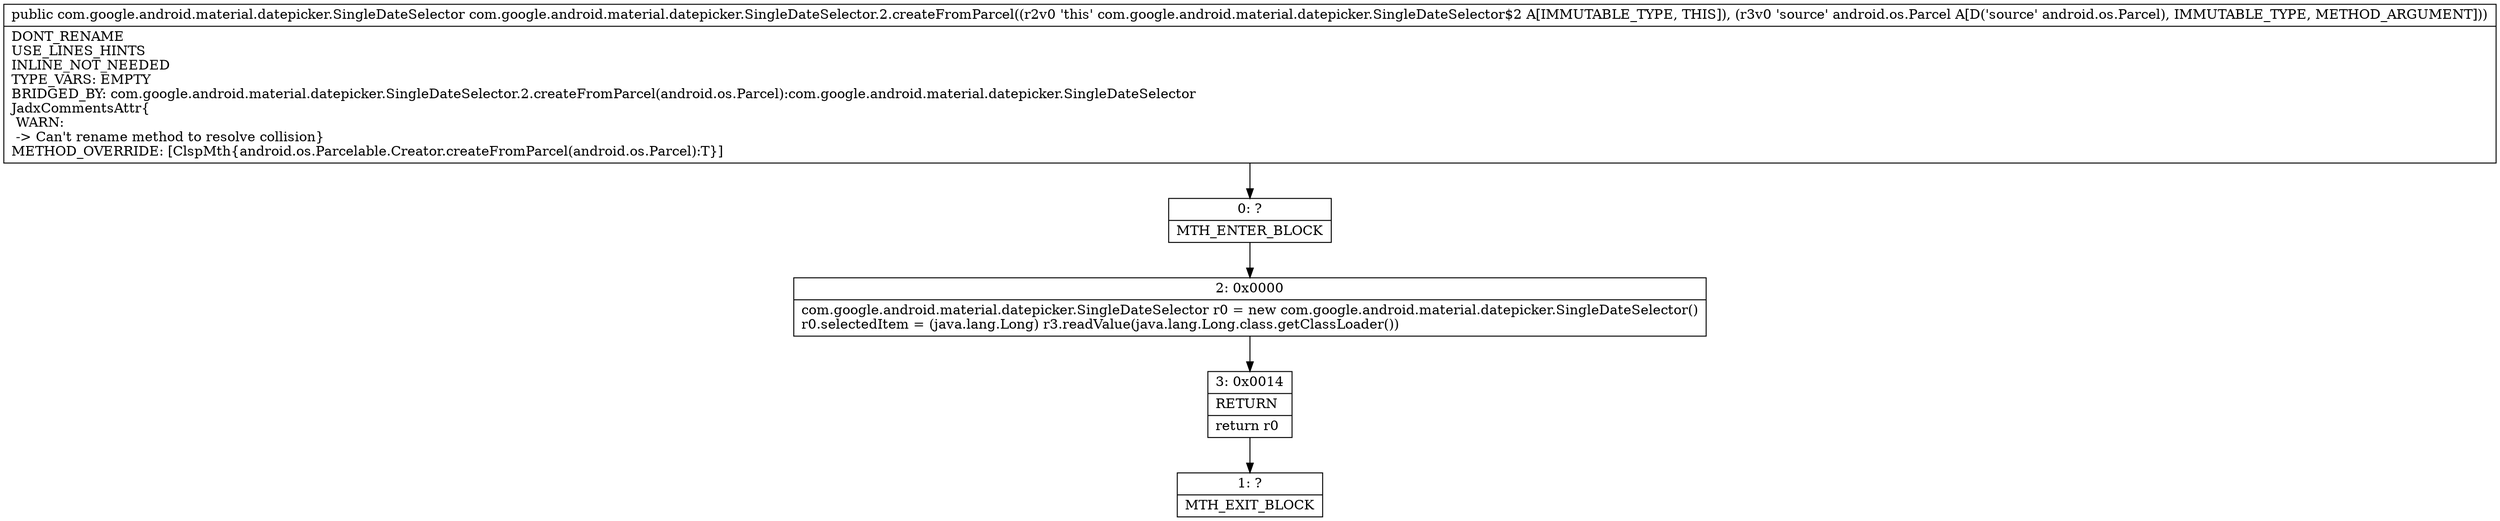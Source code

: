 digraph "CFG forcom.google.android.material.datepicker.SingleDateSelector.2.createFromParcel(Landroid\/os\/Parcel;)Lcom\/google\/android\/material\/datepicker\/SingleDateSelector;" {
Node_0 [shape=record,label="{0\:\ ?|MTH_ENTER_BLOCK\l}"];
Node_2 [shape=record,label="{2\:\ 0x0000|com.google.android.material.datepicker.SingleDateSelector r0 = new com.google.android.material.datepicker.SingleDateSelector()\lr0.selectedItem = (java.lang.Long) r3.readValue(java.lang.Long.class.getClassLoader())\l}"];
Node_3 [shape=record,label="{3\:\ 0x0014|RETURN\l|return r0\l}"];
Node_1 [shape=record,label="{1\:\ ?|MTH_EXIT_BLOCK\l}"];
MethodNode[shape=record,label="{public com.google.android.material.datepicker.SingleDateSelector com.google.android.material.datepicker.SingleDateSelector.2.createFromParcel((r2v0 'this' com.google.android.material.datepicker.SingleDateSelector$2 A[IMMUTABLE_TYPE, THIS]), (r3v0 'source' android.os.Parcel A[D('source' android.os.Parcel), IMMUTABLE_TYPE, METHOD_ARGUMENT]))  | DONT_RENAME\lUSE_LINES_HINTS\lINLINE_NOT_NEEDED\lTYPE_VARS: EMPTY\lBRIDGED_BY: com.google.android.material.datepicker.SingleDateSelector.2.createFromParcel(android.os.Parcel):com.google.android.material.datepicker.SingleDateSelector\lJadxCommentsAttr\{\l WARN: \l \-\> Can't rename method to resolve collision\}\lMETHOD_OVERRIDE: [ClspMth\{android.os.Parcelable.Creator.createFromParcel(android.os.Parcel):T\}]\l}"];
MethodNode -> Node_0;Node_0 -> Node_2;
Node_2 -> Node_3;
Node_3 -> Node_1;
}

